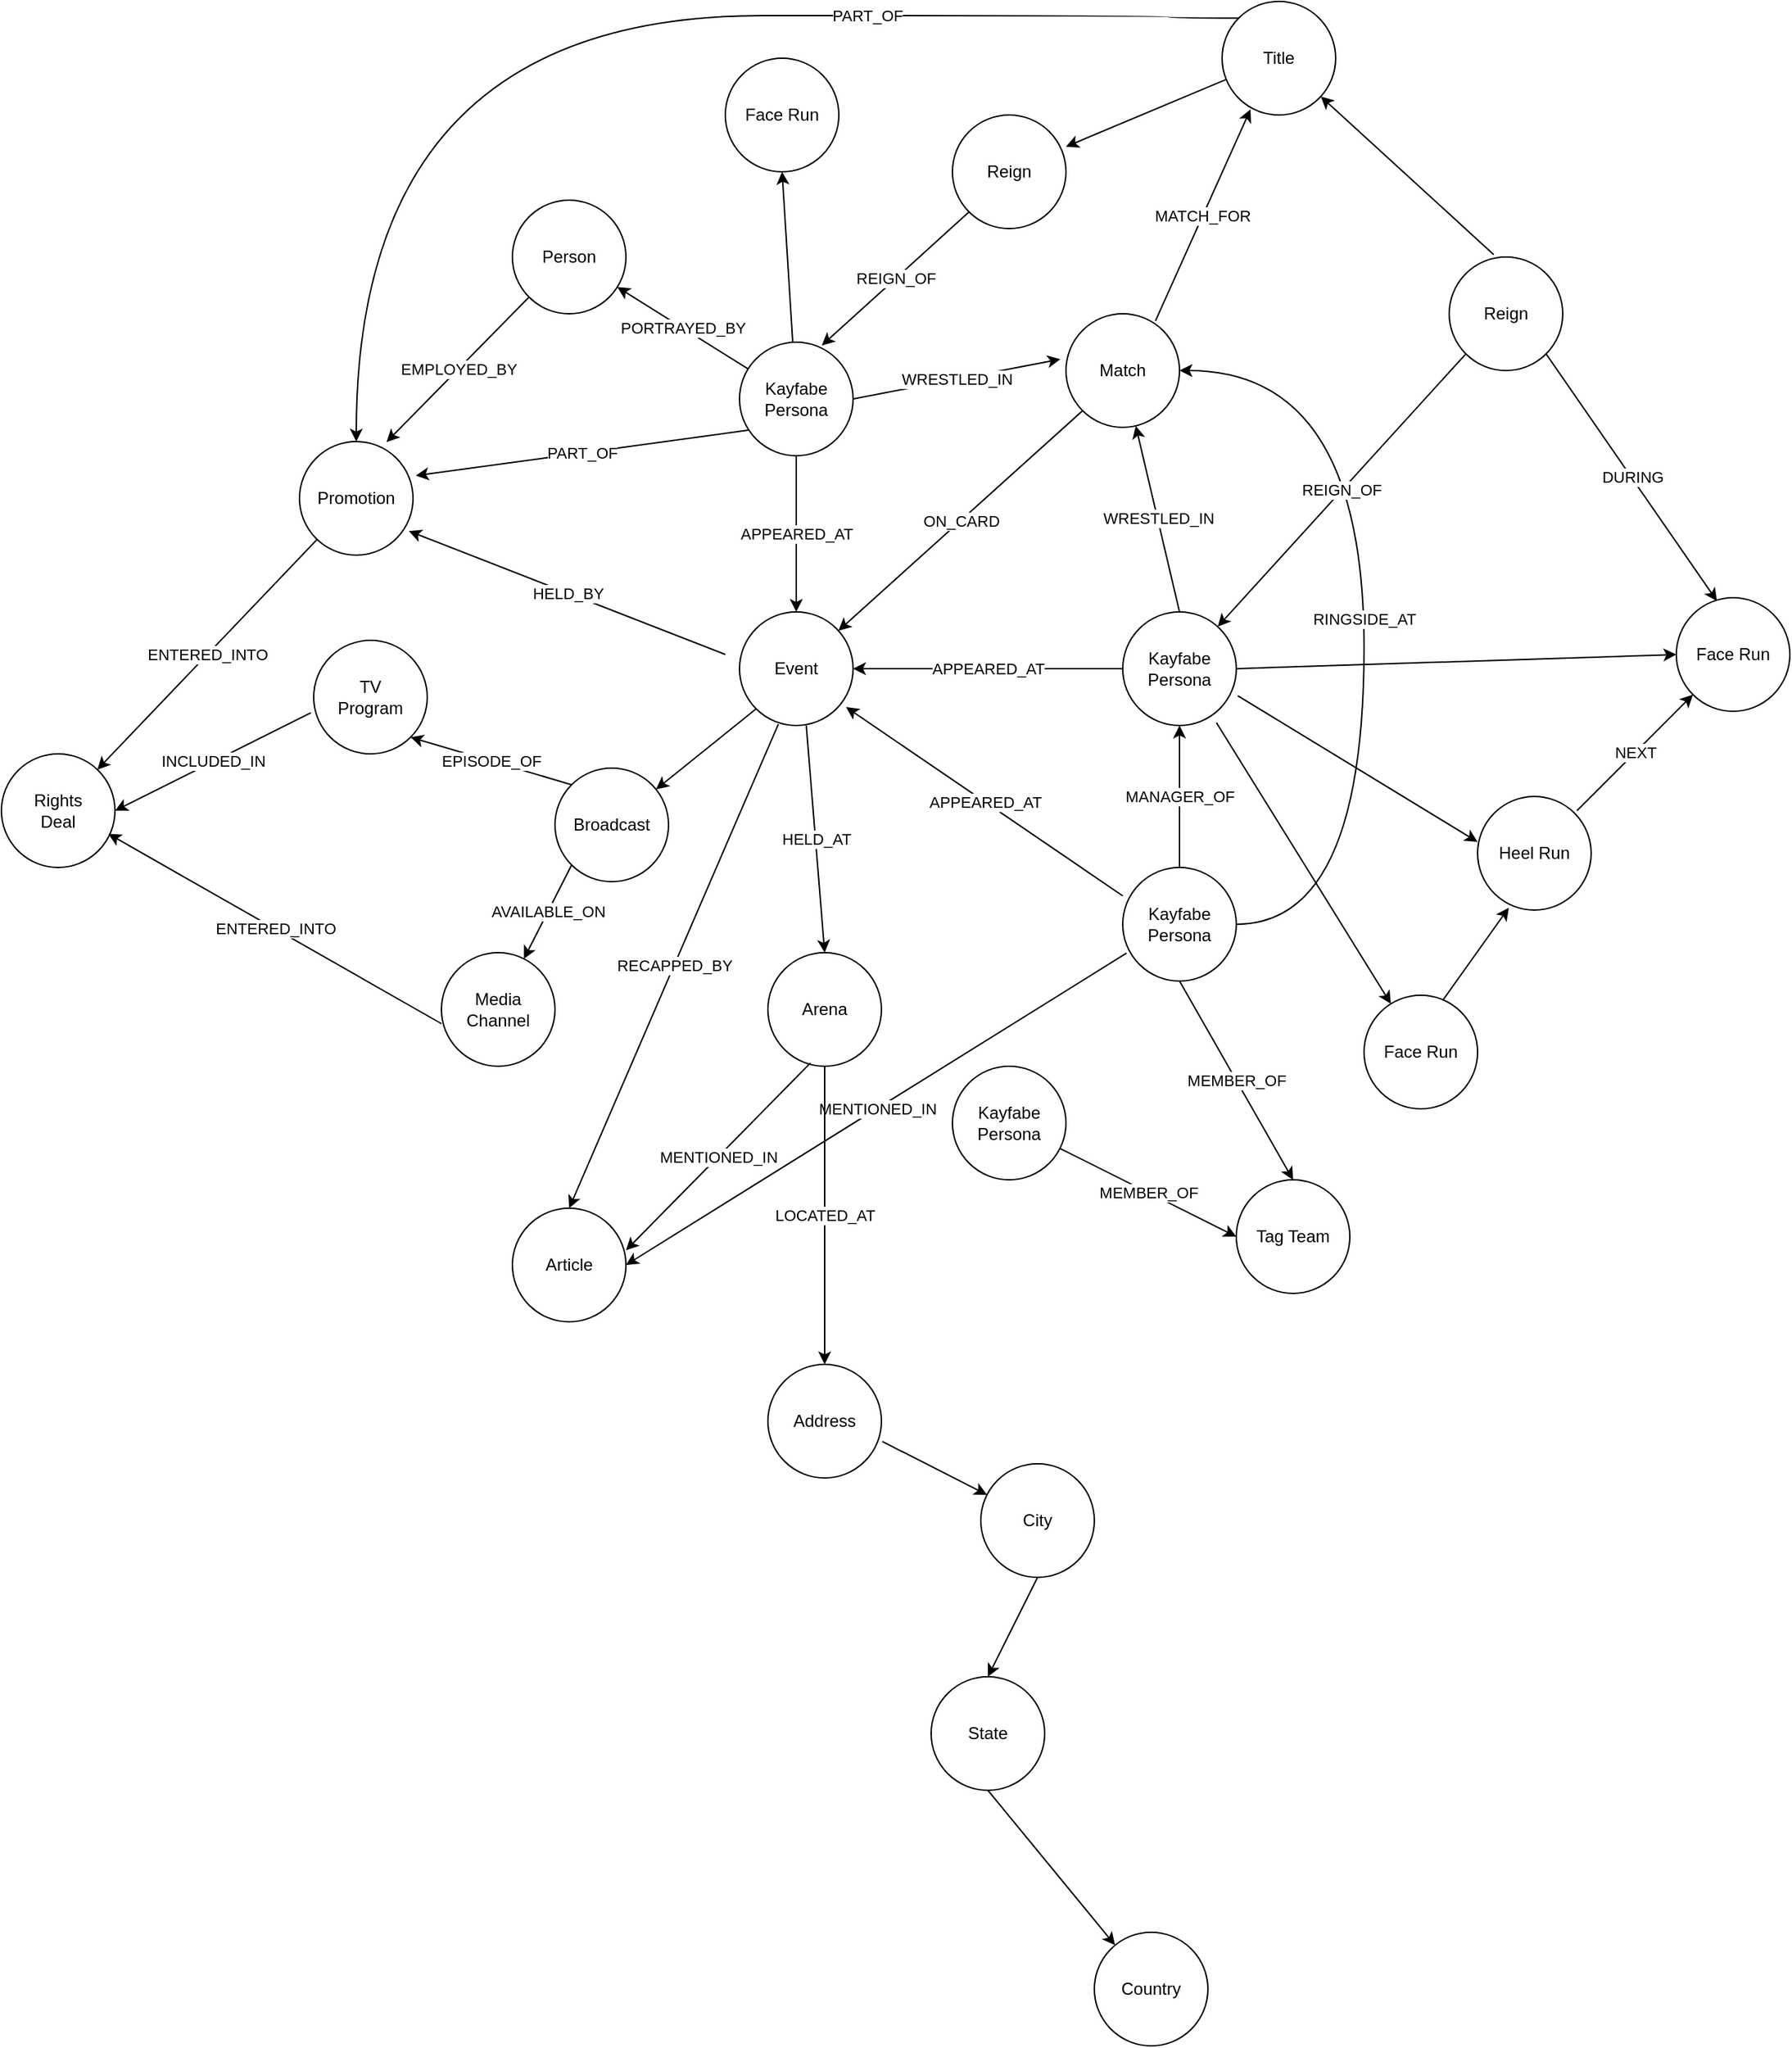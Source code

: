<mxfile version="24.0.4" type="device">
  <diagram name="Page-1" id="alHhomIkzCUs_WkGdh4H">
    <mxGraphModel dx="2715" dy="1351" grid="1" gridSize="10" guides="1" tooltips="1" connect="1" arrows="1" fold="1" page="1" pageScale="1" pageWidth="850" pageHeight="1100" math="0" shadow="0">
      <root>
        <mxCell id="0" />
        <mxCell id="1" parent="0" />
        <mxCell id="uVS5eaiEl1lE-w0wh4RW-1" value="Person" style="ellipse;whiteSpace=wrap;html=1;aspect=fixed;" vertex="1" parent="1">
          <mxGeometry x="130" y="190" width="80" height="80" as="geometry" />
        </mxCell>
        <mxCell id="uVS5eaiEl1lE-w0wh4RW-2" value="Kayfabe&lt;br&gt;Persona" style="ellipse;whiteSpace=wrap;html=1;aspect=fixed;" vertex="1" parent="1">
          <mxGeometry x="290" y="290" width="80" height="80" as="geometry" />
        </mxCell>
        <mxCell id="uVS5eaiEl1lE-w0wh4RW-60" style="edgeStyle=orthogonalEdgeStyle;rounded=0;orthogonalLoop=1;jettySize=auto;html=1;exitX=0;exitY=0;exitDx=0;exitDy=0;entryX=0.5;entryY=0;entryDx=0;entryDy=0;curved=1;" edge="1" parent="1" source="uVS5eaiEl1lE-w0wh4RW-3" target="uVS5eaiEl1lE-w0wh4RW-4">
          <mxGeometry relative="1" as="geometry">
            <Array as="points">
              <mxPoint x="592" y="60" />
              <mxPoint x="20" y="60" />
            </Array>
          </mxGeometry>
        </mxCell>
        <mxCell id="uVS5eaiEl1lE-w0wh4RW-61" value="PART_OF" style="edgeLabel;html=1;align=center;verticalAlign=middle;resizable=0;points=[];" vertex="1" connectable="0" parent="uVS5eaiEl1lE-w0wh4RW-60">
          <mxGeometry x="-0.422" y="2" relative="1" as="geometry">
            <mxPoint x="3" y="-2" as="offset" />
          </mxGeometry>
        </mxCell>
        <mxCell id="uVS5eaiEl1lE-w0wh4RW-3" value="Title" style="ellipse;whiteSpace=wrap;html=1;aspect=fixed;" vertex="1" parent="1">
          <mxGeometry x="630" y="50" width="80" height="80" as="geometry" />
        </mxCell>
        <mxCell id="uVS5eaiEl1lE-w0wh4RW-4" value="Promotion" style="ellipse;whiteSpace=wrap;html=1;aspect=fixed;" vertex="1" parent="1">
          <mxGeometry x="-20" y="360" width="80" height="80" as="geometry" />
        </mxCell>
        <mxCell id="uVS5eaiEl1lE-w0wh4RW-5" value="Event" style="ellipse;whiteSpace=wrap;html=1;aspect=fixed;" vertex="1" parent="1">
          <mxGeometry x="290" y="480" width="80" height="80" as="geometry" />
        </mxCell>
        <mxCell id="uVS5eaiEl1lE-w0wh4RW-6" value="HELD_BY" style="endArrow=classic;html=1;rounded=0;entryX=0.963;entryY=0.788;entryDx=0;entryDy=0;entryPerimeter=0;" edge="1" parent="1" target="uVS5eaiEl1lE-w0wh4RW-4">
          <mxGeometry width="50" height="50" relative="1" as="geometry">
            <mxPoint x="280" y="510" as="sourcePoint" />
            <mxPoint x="260" y="480" as="targetPoint" />
          </mxGeometry>
        </mxCell>
        <mxCell id="uVS5eaiEl1lE-w0wh4RW-7" value="Arena" style="ellipse;whiteSpace=wrap;html=1;aspect=fixed;" vertex="1" parent="1">
          <mxGeometry x="310" y="720" width="80" height="80" as="geometry" />
        </mxCell>
        <mxCell id="uVS5eaiEl1lE-w0wh4RW-8" value="HELD_AT" style="endArrow=classic;html=1;rounded=0;entryX=0.5;entryY=0;entryDx=0;entryDy=0;exitX=0.588;exitY=1;exitDx=0;exitDy=0;exitPerimeter=0;" edge="1" parent="1" source="uVS5eaiEl1lE-w0wh4RW-5" target="uVS5eaiEl1lE-w0wh4RW-7">
          <mxGeometry width="50" height="50" relative="1" as="geometry">
            <mxPoint x="380" y="610" as="sourcePoint" />
            <mxPoint x="430" y="560" as="targetPoint" />
          </mxGeometry>
        </mxCell>
        <mxCell id="uVS5eaiEl1lE-w0wh4RW-9" value="APPEARED_AT" style="endArrow=classic;html=1;rounded=0;exitX=0.5;exitY=1;exitDx=0;exitDy=0;entryX=0.5;entryY=0;entryDx=0;entryDy=0;" edge="1" parent="1" source="uVS5eaiEl1lE-w0wh4RW-2" target="uVS5eaiEl1lE-w0wh4RW-5">
          <mxGeometry x="-0.004" width="50" height="50" relative="1" as="geometry">
            <mxPoint x="350" y="440" as="sourcePoint" />
            <mxPoint x="400" y="390" as="targetPoint" />
            <mxPoint as="offset" />
          </mxGeometry>
        </mxCell>
        <mxCell id="uVS5eaiEl1lE-w0wh4RW-11" value="Kayfabe&lt;br&gt;Persona" style="ellipse;whiteSpace=wrap;html=1;aspect=fixed;" vertex="1" parent="1">
          <mxGeometry x="560" y="480" width="80" height="80" as="geometry" />
        </mxCell>
        <mxCell id="uVS5eaiEl1lE-w0wh4RW-12" value="APPEARED_AT" style="endArrow=classic;html=1;rounded=0;exitX=0;exitY=0.5;exitDx=0;exitDy=0;entryX=1;entryY=0.5;entryDx=0;entryDy=0;" edge="1" parent="1" source="uVS5eaiEl1lE-w0wh4RW-11" target="uVS5eaiEl1lE-w0wh4RW-5">
          <mxGeometry width="50" height="50" relative="1" as="geometry">
            <mxPoint x="490" y="440" as="sourcePoint" />
            <mxPoint x="390" y="510" as="targetPoint" />
          </mxGeometry>
        </mxCell>
        <mxCell id="uVS5eaiEl1lE-w0wh4RW-13" value="Match" style="ellipse;whiteSpace=wrap;html=1;aspect=fixed;" vertex="1" parent="1">
          <mxGeometry x="520" y="270" width="80" height="80" as="geometry" />
        </mxCell>
        <mxCell id="uVS5eaiEl1lE-w0wh4RW-14" value="ON_CARD" style="endArrow=classic;html=1;rounded=0;exitX=0;exitY=1;exitDx=0;exitDy=0;" edge="1" parent="1" source="uVS5eaiEl1lE-w0wh4RW-13" target="uVS5eaiEl1lE-w0wh4RW-5">
          <mxGeometry width="50" height="50" relative="1" as="geometry">
            <mxPoint x="400" y="480" as="sourcePoint" />
            <mxPoint x="450" y="430" as="targetPoint" />
          </mxGeometry>
        </mxCell>
        <mxCell id="uVS5eaiEl1lE-w0wh4RW-15" value="WRESTLED_IN" style="endArrow=classic;html=1;rounded=0;exitX=0.5;exitY=0;exitDx=0;exitDy=0;" edge="1" parent="1" source="uVS5eaiEl1lE-w0wh4RW-11" target="uVS5eaiEl1lE-w0wh4RW-13">
          <mxGeometry width="50" height="50" relative="1" as="geometry">
            <mxPoint x="590" y="450" as="sourcePoint" />
            <mxPoint x="640" y="400" as="targetPoint" />
          </mxGeometry>
        </mxCell>
        <mxCell id="uVS5eaiEl1lE-w0wh4RW-16" value="WRESTLED_IN" style="endArrow=classic;html=1;rounded=0;exitX=1;exitY=0.5;exitDx=0;exitDy=0;entryX=-0.05;entryY=0.4;entryDx=0;entryDy=0;entryPerimeter=0;" edge="1" parent="1" source="uVS5eaiEl1lE-w0wh4RW-2" target="uVS5eaiEl1lE-w0wh4RW-13">
          <mxGeometry width="50" height="50" relative="1" as="geometry">
            <mxPoint x="390" y="320" as="sourcePoint" />
            <mxPoint x="440" y="270" as="targetPoint" />
          </mxGeometry>
        </mxCell>
        <mxCell id="uVS5eaiEl1lE-w0wh4RW-18" value="Kayfabe&lt;br&gt;Persona" style="ellipse;whiteSpace=wrap;html=1;aspect=fixed;" vertex="1" parent="1">
          <mxGeometry x="560" y="660" width="80" height="80" as="geometry" />
        </mxCell>
        <mxCell id="uVS5eaiEl1lE-w0wh4RW-19" value="APPEARED_AT" style="endArrow=classic;html=1;rounded=0;exitX=0;exitY=0.25;exitDx=0;exitDy=0;entryX=0.938;entryY=0.838;entryDx=0;entryDy=0;exitPerimeter=0;entryPerimeter=0;" edge="1" parent="1" source="uVS5eaiEl1lE-w0wh4RW-18" target="uVS5eaiEl1lE-w0wh4RW-5">
          <mxGeometry width="50" height="50" relative="1" as="geometry">
            <mxPoint x="570" y="530" as="sourcePoint" />
            <mxPoint x="380" y="530" as="targetPoint" />
          </mxGeometry>
        </mxCell>
        <mxCell id="uVS5eaiEl1lE-w0wh4RW-20" value="MANAGER_OF" style="endArrow=classic;html=1;rounded=0;exitX=0.5;exitY=0;exitDx=0;exitDy=0;entryX=0.5;entryY=1;entryDx=0;entryDy=0;" edge="1" parent="1" source="uVS5eaiEl1lE-w0wh4RW-18" target="uVS5eaiEl1lE-w0wh4RW-11">
          <mxGeometry width="50" height="50" relative="1" as="geometry">
            <mxPoint x="610" y="640" as="sourcePoint" />
            <mxPoint x="660" y="590" as="targetPoint" />
          </mxGeometry>
        </mxCell>
        <mxCell id="uVS5eaiEl1lE-w0wh4RW-21" value="PORTRAYED_BY" style="endArrow=classic;html=1;rounded=0;" edge="1" parent="1" source="uVS5eaiEl1lE-w0wh4RW-2" target="uVS5eaiEl1lE-w0wh4RW-1">
          <mxGeometry width="50" height="50" relative="1" as="geometry">
            <mxPoint x="250" y="290" as="sourcePoint" />
            <mxPoint x="300" y="240" as="targetPoint" />
          </mxGeometry>
        </mxCell>
        <mxCell id="uVS5eaiEl1lE-w0wh4RW-22" value="Reign" style="ellipse;whiteSpace=wrap;html=1;aspect=fixed;" vertex="1" parent="1">
          <mxGeometry x="440" y="130" width="80" height="80" as="geometry" />
        </mxCell>
        <mxCell id="uVS5eaiEl1lE-w0wh4RW-23" value="REIGN_OF" style="endArrow=classic;html=1;rounded=0;entryX=0.725;entryY=0.029;entryDx=0;entryDy=0;entryPerimeter=0;exitX=0;exitY=1;exitDx=0;exitDy=0;" edge="1" parent="1" source="uVS5eaiEl1lE-w0wh4RW-22" target="uVS5eaiEl1lE-w0wh4RW-2">
          <mxGeometry width="50" height="50" relative="1" as="geometry">
            <mxPoint x="370" y="180" as="sourcePoint" />
            <mxPoint x="400" y="220" as="targetPoint" />
          </mxGeometry>
        </mxCell>
        <mxCell id="uVS5eaiEl1lE-w0wh4RW-24" value="MATCH_FOR" style="endArrow=classic;html=1;rounded=0;exitX=0.788;exitY=0.063;exitDx=0;exitDy=0;exitPerimeter=0;entryX=0.25;entryY=0.95;entryDx=0;entryDy=0;entryPerimeter=0;" edge="1" parent="1" source="uVS5eaiEl1lE-w0wh4RW-13" target="uVS5eaiEl1lE-w0wh4RW-3">
          <mxGeometry width="50" height="50" relative="1" as="geometry">
            <mxPoint x="590" y="250" as="sourcePoint" />
            <mxPoint x="640" y="200" as="targetPoint" />
          </mxGeometry>
        </mxCell>
        <mxCell id="uVS5eaiEl1lE-w0wh4RW-26" value="" style="endArrow=classic;html=1;rounded=0;exitX=0.033;exitY=0.688;exitDx=0;exitDy=0;exitPerimeter=0;entryX=1;entryY=0.279;entryDx=0;entryDy=0;entryPerimeter=0;" edge="1" parent="1" source="uVS5eaiEl1lE-w0wh4RW-3" target="uVS5eaiEl1lE-w0wh4RW-22">
          <mxGeometry width="50" height="50" relative="1" as="geometry">
            <mxPoint x="520" y="220" as="sourcePoint" />
            <mxPoint x="520" y="250" as="targetPoint" />
          </mxGeometry>
        </mxCell>
        <mxCell id="uVS5eaiEl1lE-w0wh4RW-27" value="EMPLOYED_BY" style="endArrow=classic;html=1;rounded=0;exitX=0;exitY=1;exitDx=0;exitDy=0;entryX=0.767;entryY=0.004;entryDx=0;entryDy=0;entryPerimeter=0;" edge="1" parent="1" source="uVS5eaiEl1lE-w0wh4RW-1" target="uVS5eaiEl1lE-w0wh4RW-4">
          <mxGeometry width="50" height="50" relative="1" as="geometry">
            <mxPoint x="100" y="360" as="sourcePoint" />
            <mxPoint x="150" y="310" as="targetPoint" />
          </mxGeometry>
        </mxCell>
        <mxCell id="uVS5eaiEl1lE-w0wh4RW-28" value="PART_OF" style="endArrow=classic;html=1;rounded=0;exitX=0.075;exitY=0.775;exitDx=0;exitDy=0;exitPerimeter=0;entryX=1.025;entryY=0.3;entryDx=0;entryDy=0;entryPerimeter=0;" edge="1" parent="1" source="uVS5eaiEl1lE-w0wh4RW-2" target="uVS5eaiEl1lE-w0wh4RW-4">
          <mxGeometry width="50" height="50" relative="1" as="geometry">
            <mxPoint x="210" y="430" as="sourcePoint" />
            <mxPoint x="260" y="380" as="targetPoint" />
          </mxGeometry>
        </mxCell>
        <mxCell id="uVS5eaiEl1lE-w0wh4RW-29" value="Heel Run" style="ellipse;whiteSpace=wrap;html=1;aspect=fixed;" vertex="1" parent="1">
          <mxGeometry x="810" y="610" width="80" height="80" as="geometry" />
        </mxCell>
        <mxCell id="uVS5eaiEl1lE-w0wh4RW-30" value="Face Run" style="ellipse;whiteSpace=wrap;html=1;aspect=fixed;" vertex="1" parent="1">
          <mxGeometry x="280" y="90" width="80" height="80" as="geometry" />
        </mxCell>
        <mxCell id="uVS5eaiEl1lE-w0wh4RW-31" value="" style="endArrow=classic;html=1;rounded=0;entryX=0.5;entryY=1;entryDx=0;entryDy=0;" edge="1" parent="1" source="uVS5eaiEl1lE-w0wh4RW-2" target="uVS5eaiEl1lE-w0wh4RW-30">
          <mxGeometry width="50" height="50" relative="1" as="geometry">
            <mxPoint x="660" y="710" as="sourcePoint" />
            <mxPoint x="710" y="660" as="targetPoint" />
          </mxGeometry>
        </mxCell>
        <mxCell id="uVS5eaiEl1lE-w0wh4RW-32" value="" style="endArrow=classic;html=1;rounded=0;exitX=1.013;exitY=0.738;exitDx=0;exitDy=0;exitPerimeter=0;entryX=0;entryY=0.4;entryDx=0;entryDy=0;entryPerimeter=0;" edge="1" parent="1" source="uVS5eaiEl1lE-w0wh4RW-11" target="uVS5eaiEl1lE-w0wh4RW-29">
          <mxGeometry width="50" height="50" relative="1" as="geometry">
            <mxPoint x="700" y="560" as="sourcePoint" />
            <mxPoint x="750" y="510" as="targetPoint" />
          </mxGeometry>
        </mxCell>
        <mxCell id="uVS5eaiEl1lE-w0wh4RW-33" value="RINGSIDE_AT" style="endArrow=classic;html=1;rounded=0;exitX=1;exitY=0.5;exitDx=0;exitDy=0;entryX=1;entryY=0.5;entryDx=0;entryDy=0;edgeStyle=orthogonalEdgeStyle;curved=1;" edge="1" parent="1" source="uVS5eaiEl1lE-w0wh4RW-18" target="uVS5eaiEl1lE-w0wh4RW-13">
          <mxGeometry width="50" height="50" relative="1" as="geometry">
            <mxPoint x="718.96" y="660" as="sourcePoint" />
            <mxPoint x="680" y="308" as="targetPoint" />
            <Array as="points">
              <mxPoint x="730" y="700" />
              <mxPoint x="730" y="310" />
            </Array>
          </mxGeometry>
        </mxCell>
        <mxCell id="uVS5eaiEl1lE-w0wh4RW-34" value="Face Run" style="ellipse;whiteSpace=wrap;html=1;aspect=fixed;" vertex="1" parent="1">
          <mxGeometry x="730" y="750" width="80" height="80" as="geometry" />
        </mxCell>
        <mxCell id="uVS5eaiEl1lE-w0wh4RW-35" value="" style="endArrow=classic;html=1;rounded=0;exitX=0.825;exitY=0.975;exitDx=0;exitDy=0;exitPerimeter=0;" edge="1" parent="1" target="uVS5eaiEl1lE-w0wh4RW-34" source="uVS5eaiEl1lE-w0wh4RW-11">
          <mxGeometry width="50" height="50" relative="1" as="geometry">
            <mxPoint x="620" y="590.25" as="sourcePoint" />
            <mxPoint x="683" y="629.75" as="targetPoint" />
          </mxGeometry>
        </mxCell>
        <mxCell id="uVS5eaiEl1lE-w0wh4RW-42" value="Kayfabe&lt;br&gt;Persona" style="ellipse;whiteSpace=wrap;html=1;aspect=fixed;" vertex="1" parent="1">
          <mxGeometry x="440" y="800" width="80" height="80" as="geometry" />
        </mxCell>
        <mxCell id="uVS5eaiEl1lE-w0wh4RW-43" value="Tag Team" style="ellipse;whiteSpace=wrap;html=1;aspect=fixed;" vertex="1" parent="1">
          <mxGeometry x="640" y="880" width="80" height="80" as="geometry" />
        </mxCell>
        <mxCell id="uVS5eaiEl1lE-w0wh4RW-44" value="MEMBER_OF" style="endArrow=classic;html=1;rounded=0;exitX=0.5;exitY=1;exitDx=0;exitDy=0;entryX=0.5;entryY=0;entryDx=0;entryDy=0;" edge="1" parent="1" source="uVS5eaiEl1lE-w0wh4RW-18" target="uVS5eaiEl1lE-w0wh4RW-43">
          <mxGeometry width="50" height="50" relative="1" as="geometry">
            <mxPoint x="620" y="800" as="sourcePoint" />
            <mxPoint x="670" y="750" as="targetPoint" />
          </mxGeometry>
        </mxCell>
        <mxCell id="uVS5eaiEl1lE-w0wh4RW-45" value="MEMBER_OF" style="endArrow=classic;html=1;rounded=0;entryX=0;entryY=0.5;entryDx=0;entryDy=0;" edge="1" parent="1" source="uVS5eaiEl1lE-w0wh4RW-42" target="uVS5eaiEl1lE-w0wh4RW-43">
          <mxGeometry width="50" height="50" relative="1" as="geometry">
            <mxPoint x="500" y="950" as="sourcePoint" />
            <mxPoint x="550" y="900" as="targetPoint" />
          </mxGeometry>
        </mxCell>
        <mxCell id="uVS5eaiEl1lE-w0wh4RW-48" value="Broadcast" style="ellipse;whiteSpace=wrap;html=1;aspect=fixed;" vertex="1" parent="1">
          <mxGeometry x="160" y="590" width="80" height="80" as="geometry" />
        </mxCell>
        <mxCell id="uVS5eaiEl1lE-w0wh4RW-49" value="Media&lt;div&gt;Channel&lt;/div&gt;" style="ellipse;whiteSpace=wrap;html=1;aspect=fixed;" vertex="1" parent="1">
          <mxGeometry x="80" y="720" width="80" height="80" as="geometry" />
        </mxCell>
        <mxCell id="uVS5eaiEl1lE-w0wh4RW-50" value="Rights&lt;div&gt;Deal&lt;/div&gt;" style="ellipse;whiteSpace=wrap;html=1;aspect=fixed;" vertex="1" parent="1">
          <mxGeometry x="-230" y="580" width="80" height="80" as="geometry" />
        </mxCell>
        <mxCell id="uVS5eaiEl1lE-w0wh4RW-51" value="" style="endArrow=classic;html=1;rounded=0;exitX=0;exitY=1;exitDx=0;exitDy=0;" edge="1" parent="1" source="uVS5eaiEl1lE-w0wh4RW-5" target="uVS5eaiEl1lE-w0wh4RW-48">
          <mxGeometry width="50" height="50" relative="1" as="geometry">
            <mxPoint x="200" y="570" as="sourcePoint" />
            <mxPoint x="250" y="520" as="targetPoint" />
          </mxGeometry>
        </mxCell>
        <mxCell id="uVS5eaiEl1lE-w0wh4RW-52" value="AVAILABLE_ON" style="endArrow=classic;html=1;rounded=0;exitX=0;exitY=1;exitDx=0;exitDy=0;" edge="1" parent="1" source="uVS5eaiEl1lE-w0wh4RW-48" target="uVS5eaiEl1lE-w0wh4RW-49">
          <mxGeometry width="50" height="50" relative="1" as="geometry">
            <mxPoint x="251" y="690" as="sourcePoint" />
            <mxPoint x="180" y="747" as="targetPoint" />
          </mxGeometry>
        </mxCell>
        <mxCell id="uVS5eaiEl1lE-w0wh4RW-53" value="ENTERED_INTO" style="endArrow=classic;html=1;rounded=0;" edge="1" parent="1" source="uVS5eaiEl1lE-w0wh4RW-4" target="uVS5eaiEl1lE-w0wh4RW-50">
          <mxGeometry width="50" height="50" relative="1" as="geometry">
            <mxPoint x="-70" y="500" as="sourcePoint" />
            <mxPoint x="-20" y="450" as="targetPoint" />
          </mxGeometry>
        </mxCell>
        <mxCell id="uVS5eaiEl1lE-w0wh4RW-54" value="ENTERED_INTO" style="endArrow=classic;html=1;rounded=0;entryX=0.942;entryY=0.704;entryDx=0;entryDy=0;entryPerimeter=0;exitX=0;exitY=0.625;exitDx=0;exitDy=0;exitPerimeter=0;" edge="1" parent="1" source="uVS5eaiEl1lE-w0wh4RW-49" target="uVS5eaiEl1lE-w0wh4RW-50">
          <mxGeometry width="50" height="50" relative="1" as="geometry">
            <mxPoint x="90" y="710" as="sourcePoint" />
            <mxPoint x="80" y="670" as="targetPoint" />
          </mxGeometry>
        </mxCell>
        <mxCell id="uVS5eaiEl1lE-w0wh4RW-55" value="Article" style="ellipse;whiteSpace=wrap;html=1;aspect=fixed;" vertex="1" parent="1">
          <mxGeometry x="130" y="900" width="80" height="80" as="geometry" />
        </mxCell>
        <mxCell id="uVS5eaiEl1lE-w0wh4RW-56" value="RECAPPED_BY" style="endArrow=classic;html=1;rounded=0;exitX=0.342;exitY=0.988;exitDx=0;exitDy=0;exitPerimeter=0;entryX=0.5;entryY=0;entryDx=0;entryDy=0;" edge="1" parent="1" source="uVS5eaiEl1lE-w0wh4RW-5" target="uVS5eaiEl1lE-w0wh4RW-55">
          <mxGeometry width="50" height="50" relative="1" as="geometry">
            <mxPoint x="230" y="740" as="sourcePoint" />
            <mxPoint x="280" y="690" as="targetPoint" />
          </mxGeometry>
        </mxCell>
        <mxCell id="uVS5eaiEl1lE-w0wh4RW-57" value="MENTIONED_IN" style="endArrow=classic;html=1;rounded=0;exitX=0.375;exitY=0.971;exitDx=0;exitDy=0;exitPerimeter=0;entryX=1;entryY=0.371;entryDx=0;entryDy=0;entryPerimeter=0;" edge="1" parent="1" source="uVS5eaiEl1lE-w0wh4RW-7" target="uVS5eaiEl1lE-w0wh4RW-55">
          <mxGeometry width="50" height="50" relative="1" as="geometry">
            <mxPoint x="370" y="950" as="sourcePoint" />
            <mxPoint x="420" y="900" as="targetPoint" />
          </mxGeometry>
        </mxCell>
        <mxCell id="uVS5eaiEl1lE-w0wh4RW-58" value="MENTIONED_IN" style="endArrow=classic;html=1;rounded=0;exitX=0.033;exitY=0.754;exitDx=0;exitDy=0;exitPerimeter=0;entryX=1;entryY=0.5;entryDx=0;entryDy=0;" edge="1" parent="1" source="uVS5eaiEl1lE-w0wh4RW-18" target="uVS5eaiEl1lE-w0wh4RW-55">
          <mxGeometry width="50" height="50" relative="1" as="geometry">
            <mxPoint x="430" y="740" as="sourcePoint" />
            <mxPoint x="480" y="690" as="targetPoint" />
          </mxGeometry>
        </mxCell>
        <mxCell id="uVS5eaiEl1lE-w0wh4RW-62" value="TV&lt;br&gt;Program" style="ellipse;whiteSpace=wrap;html=1;aspect=fixed;" vertex="1" parent="1">
          <mxGeometry x="-10" y="500" width="80" height="80" as="geometry" />
        </mxCell>
        <mxCell id="uVS5eaiEl1lE-w0wh4RW-63" value="EPISODE_OF" style="endArrow=classic;html=1;rounded=0;entryX=1;entryY=1;entryDx=0;entryDy=0;exitX=0;exitY=0;exitDx=0;exitDy=0;" edge="1" parent="1" source="uVS5eaiEl1lE-w0wh4RW-48" target="uVS5eaiEl1lE-w0wh4RW-62">
          <mxGeometry width="50" height="50" relative="1" as="geometry">
            <mxPoint x="90" y="650" as="sourcePoint" />
            <mxPoint x="160" y="570" as="targetPoint" />
          </mxGeometry>
        </mxCell>
        <mxCell id="uVS5eaiEl1lE-w0wh4RW-64" value="INCLUDED_IN" style="endArrow=classic;html=1;rounded=0;entryX=1;entryY=0.5;entryDx=0;entryDy=0;exitX=-0.025;exitY=0.638;exitDx=0;exitDy=0;exitPerimeter=0;" edge="1" parent="1" source="uVS5eaiEl1lE-w0wh4RW-62" target="uVS5eaiEl1lE-w0wh4RW-50">
          <mxGeometry width="50" height="50" relative="1" as="geometry">
            <mxPoint x="-80" y="590" as="sourcePoint" />
            <mxPoint x="-30" y="540" as="targetPoint" />
          </mxGeometry>
        </mxCell>
        <mxCell id="uVS5eaiEl1lE-w0wh4RW-65" value="Face Run" style="ellipse;whiteSpace=wrap;html=1;aspect=fixed;" vertex="1" parent="1">
          <mxGeometry x="950" y="470" width="80" height="80" as="geometry" />
        </mxCell>
        <mxCell id="uVS5eaiEl1lE-w0wh4RW-66" value="NEXT" style="endArrow=classic;html=1;rounded=0;entryX=0;entryY=1;entryDx=0;entryDy=0;" edge="1" parent="1" target="uVS5eaiEl1lE-w0wh4RW-65">
          <mxGeometry width="50" height="50" relative="1" as="geometry">
            <mxPoint x="880" y="620" as="sourcePoint" />
            <mxPoint x="930" y="570" as="targetPoint" />
          </mxGeometry>
        </mxCell>
        <mxCell id="uVS5eaiEl1lE-w0wh4RW-68" value="" style="endArrow=classic;html=1;rounded=0;exitX=1;exitY=0.5;exitDx=0;exitDy=0;entryX=0;entryY=0.5;entryDx=0;entryDy=0;" edge="1" parent="1" source="uVS5eaiEl1lE-w0wh4RW-11" target="uVS5eaiEl1lE-w0wh4RW-65">
          <mxGeometry width="50" height="50" relative="1" as="geometry">
            <mxPoint x="643" y="454" as="sourcePoint" />
            <mxPoint x="823" y="586" as="targetPoint" />
          </mxGeometry>
        </mxCell>
        <mxCell id="uVS5eaiEl1lE-w0wh4RW-69" value="" style="endArrow=classic;html=1;rounded=0;exitX=0.692;exitY=0.046;exitDx=0;exitDy=0;exitPerimeter=0;entryX=0.275;entryY=0.979;entryDx=0;entryDy=0;entryPerimeter=0;" edge="1" parent="1" source="uVS5eaiEl1lE-w0wh4RW-34" target="uVS5eaiEl1lE-w0wh4RW-29">
          <mxGeometry width="50" height="50" relative="1" as="geometry">
            <mxPoint x="790" y="750" as="sourcePoint" />
            <mxPoint x="840" y="700" as="targetPoint" />
          </mxGeometry>
        </mxCell>
        <mxCell id="uVS5eaiEl1lE-w0wh4RW-70" value="Reign" style="ellipse;whiteSpace=wrap;html=1;aspect=fixed;" vertex="1" parent="1">
          <mxGeometry x="790" y="230" width="80" height="80" as="geometry" />
        </mxCell>
        <mxCell id="uVS5eaiEl1lE-w0wh4RW-72" value="REIGN_OF" style="endArrow=classic;html=1;rounded=0;exitX=0;exitY=1;exitDx=0;exitDy=0;" edge="1" parent="1" source="uVS5eaiEl1lE-w0wh4RW-70" target="uVS5eaiEl1lE-w0wh4RW-11">
          <mxGeometry width="50" height="50" relative="1" as="geometry">
            <mxPoint x="660" y="440" as="sourcePoint" />
            <mxPoint x="800" y="430" as="targetPoint" />
          </mxGeometry>
        </mxCell>
        <mxCell id="uVS5eaiEl1lE-w0wh4RW-73" value="" style="endArrow=classic;html=1;rounded=0;exitX=0.392;exitY=-0.021;exitDx=0;exitDy=0;exitPerimeter=0;" edge="1" parent="1" source="uVS5eaiEl1lE-w0wh4RW-70" target="uVS5eaiEl1lE-w0wh4RW-3">
          <mxGeometry width="50" height="50" relative="1" as="geometry">
            <mxPoint x="740" y="160" as="sourcePoint" />
            <mxPoint x="790" y="110" as="targetPoint" />
          </mxGeometry>
        </mxCell>
        <mxCell id="uVS5eaiEl1lE-w0wh4RW-74" value="DURING" style="endArrow=classic;html=1;rounded=0;exitX=1;exitY=1;exitDx=0;exitDy=0;entryX=0.358;entryY=0.029;entryDx=0;entryDy=0;entryPerimeter=0;" edge="1" parent="1" source="uVS5eaiEl1lE-w0wh4RW-70" target="uVS5eaiEl1lE-w0wh4RW-65">
          <mxGeometry width="50" height="50" relative="1" as="geometry">
            <mxPoint x="970" y="340" as="sourcePoint" />
            <mxPoint x="1020" y="290" as="targetPoint" />
          </mxGeometry>
        </mxCell>
        <mxCell id="uVS5eaiEl1lE-w0wh4RW-75" value="Address" style="ellipse;whiteSpace=wrap;html=1;aspect=fixed;" vertex="1" parent="1">
          <mxGeometry x="310" y="1010" width="80" height="80" as="geometry" />
        </mxCell>
        <mxCell id="uVS5eaiEl1lE-w0wh4RW-76" value="LOCATED_AT" style="endArrow=classic;html=1;rounded=0;exitX=0.5;exitY=1;exitDx=0;exitDy=0;entryX=0.5;entryY=0;entryDx=0;entryDy=0;" edge="1" parent="1" source="uVS5eaiEl1lE-w0wh4RW-7" target="uVS5eaiEl1lE-w0wh4RW-75">
          <mxGeometry width="50" height="50" relative="1" as="geometry">
            <mxPoint x="330" y="970" as="sourcePoint" />
            <mxPoint x="380" y="920" as="targetPoint" />
          </mxGeometry>
        </mxCell>
        <mxCell id="uVS5eaiEl1lE-w0wh4RW-77" value="" style="endArrow=classic;html=1;rounded=0;exitX=1.008;exitY=0.679;exitDx=0;exitDy=0;exitPerimeter=0;" edge="1" parent="1" source="uVS5eaiEl1lE-w0wh4RW-75" target="uVS5eaiEl1lE-w0wh4RW-78">
          <mxGeometry width="50" height="50" relative="1" as="geometry">
            <mxPoint x="420" y="1130" as="sourcePoint" />
            <mxPoint x="500" y="1120" as="targetPoint" />
          </mxGeometry>
        </mxCell>
        <mxCell id="uVS5eaiEl1lE-w0wh4RW-78" value="City" style="ellipse;whiteSpace=wrap;html=1;aspect=fixed;" vertex="1" parent="1">
          <mxGeometry x="460" y="1080" width="80" height="80" as="geometry" />
        </mxCell>
        <mxCell id="uVS5eaiEl1lE-w0wh4RW-79" value="State" style="ellipse;whiteSpace=wrap;html=1;aspect=fixed;" vertex="1" parent="1">
          <mxGeometry x="425" y="1230" width="80" height="80" as="geometry" />
        </mxCell>
        <mxCell id="uVS5eaiEl1lE-w0wh4RW-80" value="" style="endArrow=classic;html=1;rounded=0;exitX=0.5;exitY=1;exitDx=0;exitDy=0;entryX=0.5;entryY=0;entryDx=0;entryDy=0;" edge="1" parent="1" source="uVS5eaiEl1lE-w0wh4RW-78" target="uVS5eaiEl1lE-w0wh4RW-79">
          <mxGeometry width="50" height="50" relative="1" as="geometry">
            <mxPoint x="401" y="1074" as="sourcePoint" />
            <mxPoint x="474" y="1112" as="targetPoint" />
          </mxGeometry>
        </mxCell>
        <mxCell id="uVS5eaiEl1lE-w0wh4RW-81" value="Country" style="ellipse;whiteSpace=wrap;html=1;aspect=fixed;" vertex="1" parent="1">
          <mxGeometry x="540" y="1410" width="80" height="80" as="geometry" />
        </mxCell>
        <mxCell id="uVS5eaiEl1lE-w0wh4RW-82" value="" style="endArrow=classic;html=1;rounded=0;exitX=0.5;exitY=1;exitDx=0;exitDy=0;" edge="1" parent="1" target="uVS5eaiEl1lE-w0wh4RW-81" source="uVS5eaiEl1lE-w0wh4RW-79">
          <mxGeometry width="50" height="50" relative="1" as="geometry">
            <mxPoint x="470" y="1320" as="sourcePoint" />
            <mxPoint x="699" y="1162" as="targetPoint" />
          </mxGeometry>
        </mxCell>
      </root>
    </mxGraphModel>
  </diagram>
</mxfile>

